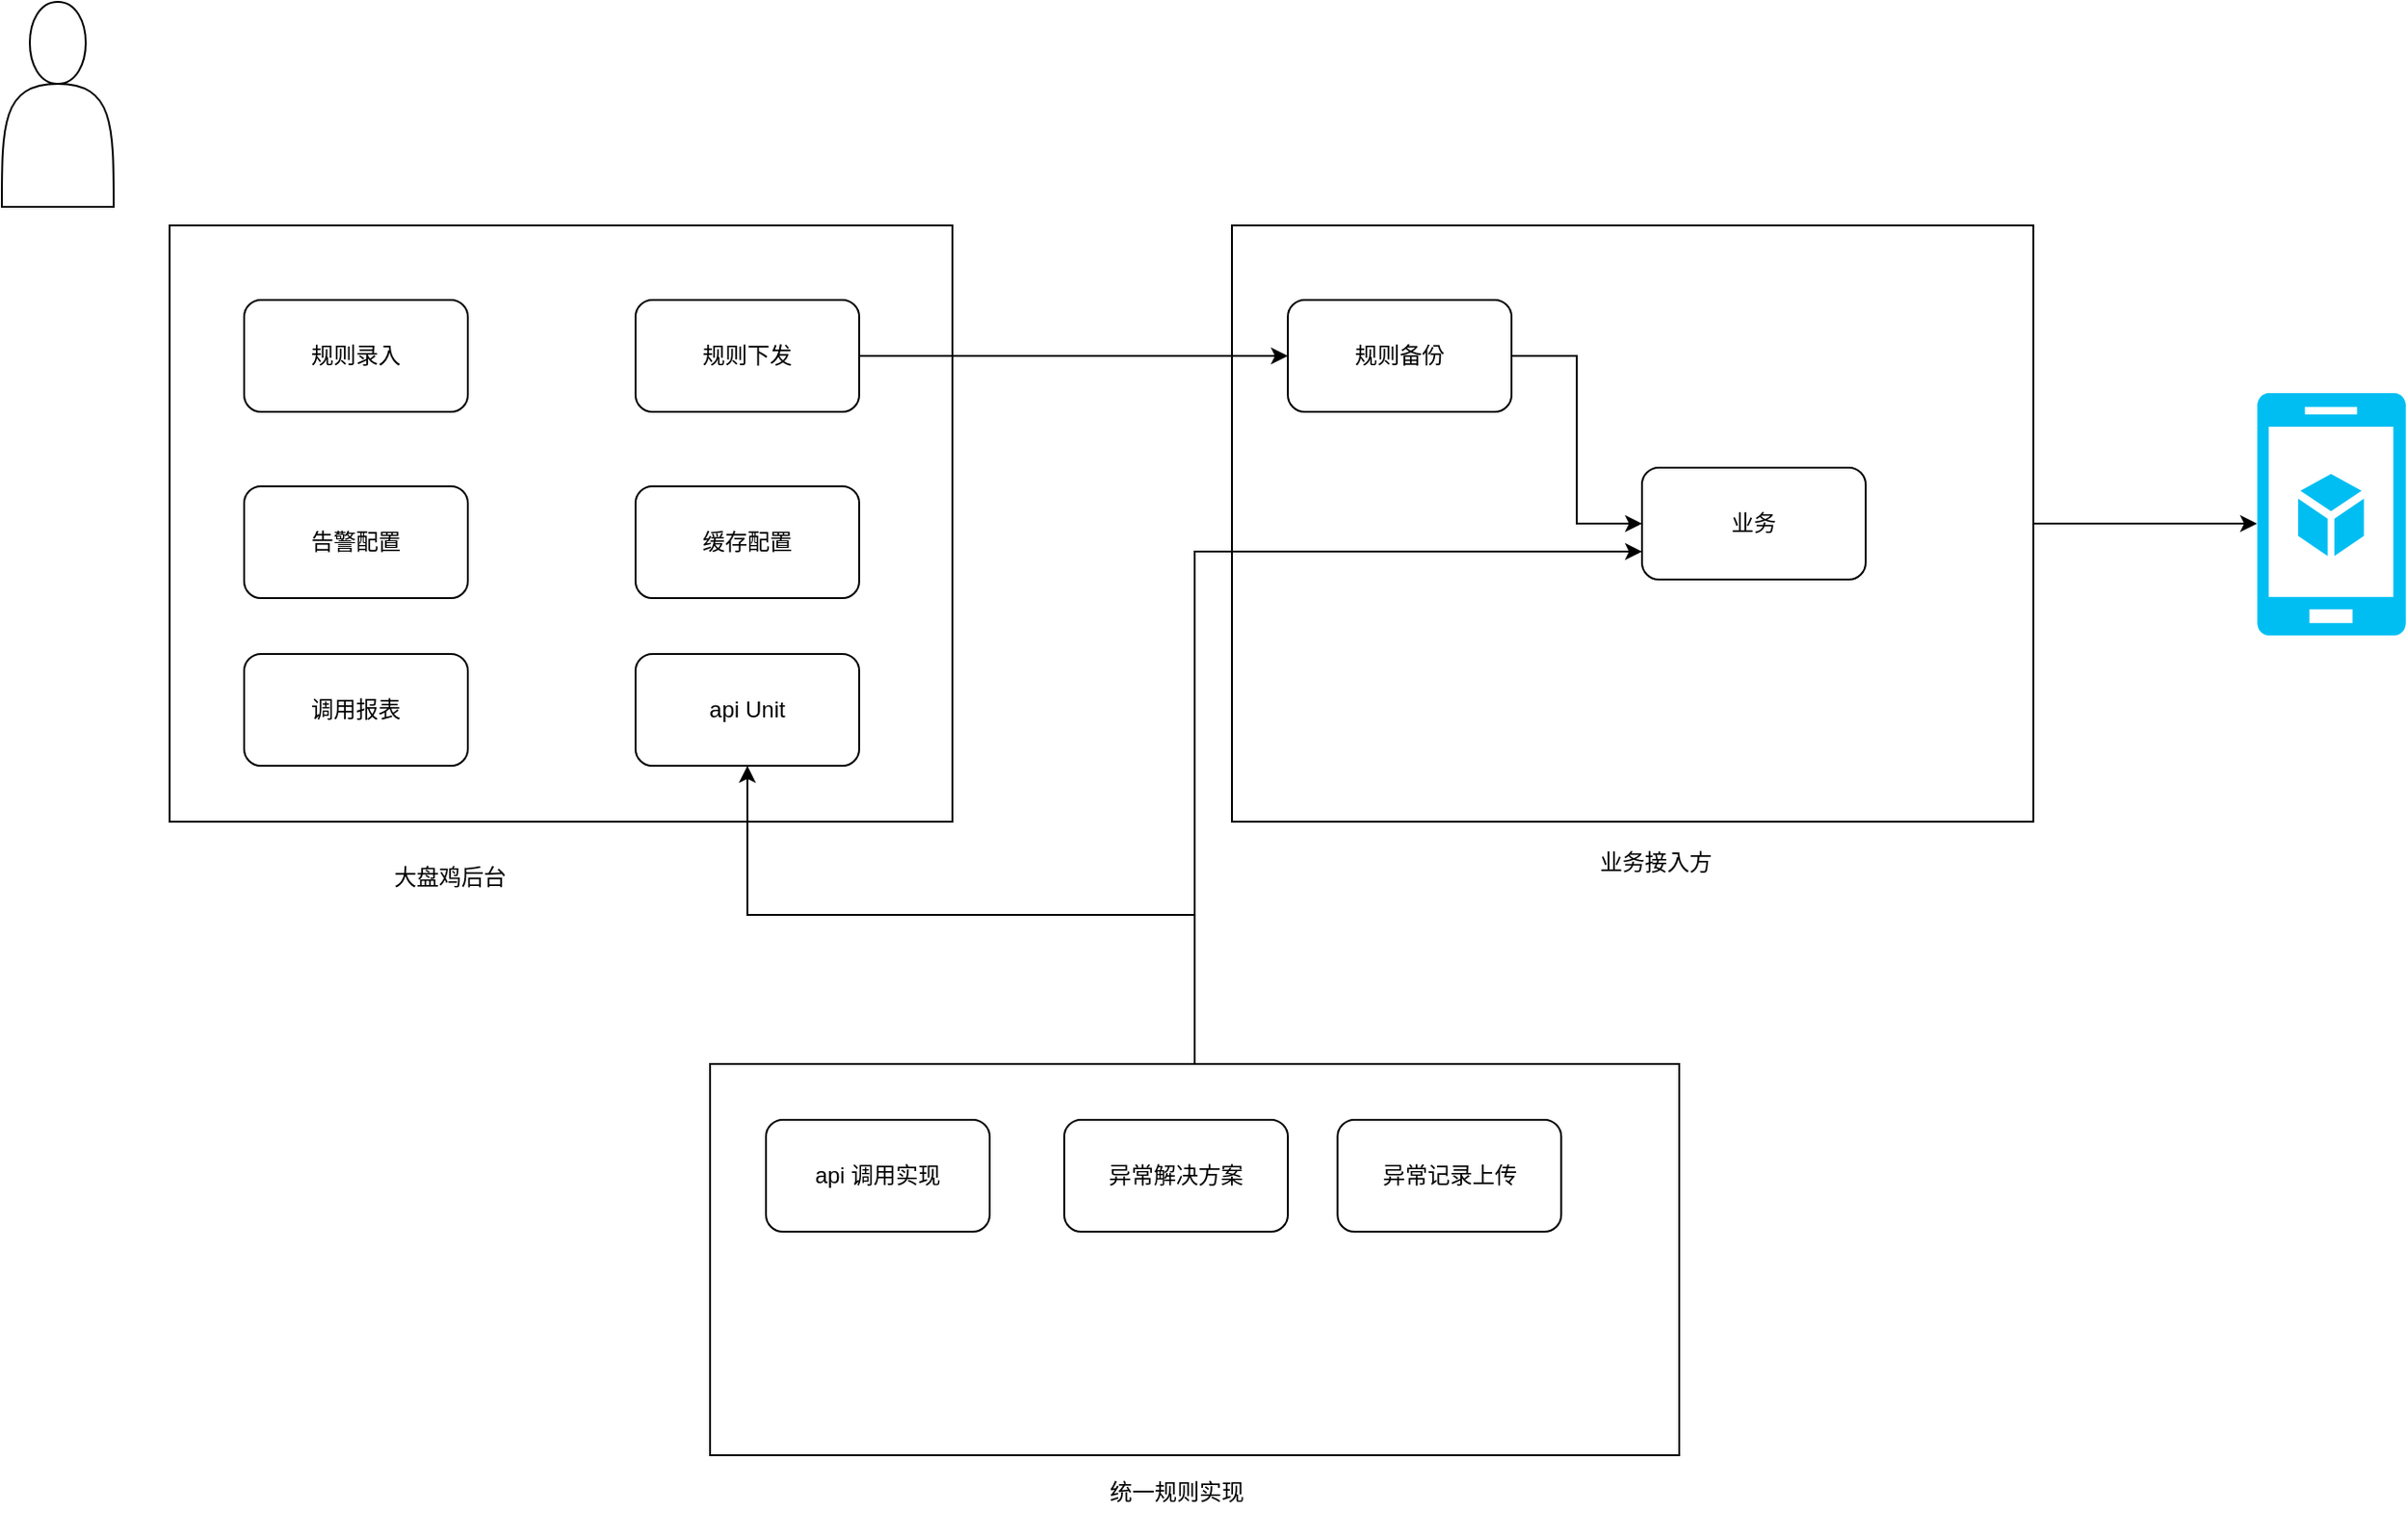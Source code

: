 <mxfile version="12.4.9" type="github">
  <diagram id="5FtXfE8RjN9_6a2D83A7" name="Page-1">
    <mxGraphModel dx="1422" dy="833" grid="1" gridSize="10" guides="1" tooltips="1" connect="1" arrows="1" fold="1" page="1" pageScale="1" pageWidth="1654" pageHeight="2336" math="0" shadow="0">
      <root>
        <mxCell id="0"/>
        <mxCell id="1" parent="0"/>
        <mxCell id="QCZ1JTYg6e06TpU6bpv8-36" style="edgeStyle=orthogonalEdgeStyle;rounded=0;orthogonalLoop=1;jettySize=auto;html=1;" edge="1" parent="1" source="QCZ1JTYg6e06TpU6bpv8-9">
          <mxGeometry relative="1" as="geometry">
            <mxPoint x="1260" y="360" as="targetPoint"/>
          </mxGeometry>
        </mxCell>
        <mxCell id="QCZ1JTYg6e06TpU6bpv8-9" value="" style="rounded=0;whiteSpace=wrap;html=1;" vertex="1" parent="1">
          <mxGeometry x="710" y="200" width="430" height="320" as="geometry"/>
        </mxCell>
        <mxCell id="QCZ1JTYg6e06TpU6bpv8-4" value="" style="rounded=0;whiteSpace=wrap;html=1;" vertex="1" parent="1">
          <mxGeometry x="140" y="200" width="420" height="320" as="geometry"/>
        </mxCell>
        <mxCell id="QCZ1JTYg6e06TpU6bpv8-5" value="规则录入" style="rounded=1;whiteSpace=wrap;html=1;" vertex="1" parent="1">
          <mxGeometry x="180" y="240" width="120" height="60" as="geometry"/>
        </mxCell>
        <mxCell id="QCZ1JTYg6e06TpU6bpv8-11" style="edgeStyle=orthogonalEdgeStyle;rounded=0;orthogonalLoop=1;jettySize=auto;html=1;exitX=1;exitY=0.5;exitDx=0;exitDy=0;" edge="1" parent="1" source="QCZ1JTYg6e06TpU6bpv8-6" target="QCZ1JTYg6e06TpU6bpv8-10">
          <mxGeometry relative="1" as="geometry"/>
        </mxCell>
        <mxCell id="QCZ1JTYg6e06TpU6bpv8-6" value="规则下发" style="rounded=1;whiteSpace=wrap;html=1;" vertex="1" parent="1">
          <mxGeometry x="390" y="240" width="120" height="60" as="geometry"/>
        </mxCell>
        <mxCell id="QCZ1JTYg6e06TpU6bpv8-7" value="告警配置" style="rounded=1;whiteSpace=wrap;html=1;" vertex="1" parent="1">
          <mxGeometry x="180" y="340" width="120" height="60" as="geometry"/>
        </mxCell>
        <mxCell id="QCZ1JTYg6e06TpU6bpv8-8" value="缓存配置" style="rounded=1;whiteSpace=wrap;html=1;" vertex="1" parent="1">
          <mxGeometry x="390" y="340" width="120" height="60" as="geometry"/>
        </mxCell>
        <mxCell id="QCZ1JTYg6e06TpU6bpv8-22" style="edgeStyle=orthogonalEdgeStyle;rounded=0;orthogonalLoop=1;jettySize=auto;html=1;exitX=1;exitY=0.5;exitDx=0;exitDy=0;entryX=0;entryY=0.5;entryDx=0;entryDy=0;" edge="1" parent="1" source="QCZ1JTYg6e06TpU6bpv8-10" target="QCZ1JTYg6e06TpU6bpv8-21">
          <mxGeometry relative="1" as="geometry"/>
        </mxCell>
        <mxCell id="QCZ1JTYg6e06TpU6bpv8-10" value="规则备份" style="rounded=1;whiteSpace=wrap;html=1;" vertex="1" parent="1">
          <mxGeometry x="740" y="240" width="120" height="60" as="geometry"/>
        </mxCell>
        <mxCell id="QCZ1JTYg6e06TpU6bpv8-12" value="api Unit" style="rounded=1;whiteSpace=wrap;html=1;" vertex="1" parent="1">
          <mxGeometry x="390" y="430" width="120" height="60" as="geometry"/>
        </mxCell>
        <mxCell id="QCZ1JTYg6e06TpU6bpv8-25" style="edgeStyle=orthogonalEdgeStyle;rounded=0;orthogonalLoop=1;jettySize=auto;html=1;exitX=0.5;exitY=0;exitDx=0;exitDy=0;entryX=0;entryY=0.75;entryDx=0;entryDy=0;" edge="1" parent="1" source="QCZ1JTYg6e06TpU6bpv8-13" target="QCZ1JTYg6e06TpU6bpv8-21">
          <mxGeometry relative="1" as="geometry"/>
        </mxCell>
        <mxCell id="QCZ1JTYg6e06TpU6bpv8-26" style="edgeStyle=orthogonalEdgeStyle;rounded=0;orthogonalLoop=1;jettySize=auto;html=1;exitX=0.5;exitY=0;exitDx=0;exitDy=0;" edge="1" parent="1" source="QCZ1JTYg6e06TpU6bpv8-13" target="QCZ1JTYg6e06TpU6bpv8-12">
          <mxGeometry relative="1" as="geometry"/>
        </mxCell>
        <mxCell id="QCZ1JTYg6e06TpU6bpv8-13" value="" style="rounded=0;whiteSpace=wrap;html=1;" vertex="1" parent="1">
          <mxGeometry x="430" y="650" width="520" height="210" as="geometry"/>
        </mxCell>
        <mxCell id="QCZ1JTYg6e06TpU6bpv8-14" value="api 调用实现" style="rounded=1;whiteSpace=wrap;html=1;" vertex="1" parent="1">
          <mxGeometry x="460" y="680" width="120" height="60" as="geometry"/>
        </mxCell>
        <mxCell id="QCZ1JTYg6e06TpU6bpv8-15" value="异常解决方案" style="rounded=1;whiteSpace=wrap;html=1;" vertex="1" parent="1">
          <mxGeometry x="620" y="680" width="120" height="60" as="geometry"/>
        </mxCell>
        <mxCell id="QCZ1JTYg6e06TpU6bpv8-16" value="异常记录上传" style="rounded=1;whiteSpace=wrap;html=1;" vertex="1" parent="1">
          <mxGeometry x="766.67" y="680" width="120" height="60" as="geometry"/>
        </mxCell>
        <mxCell id="QCZ1JTYg6e06TpU6bpv8-17" value="调用报表" style="rounded=1;whiteSpace=wrap;html=1;" vertex="1" parent="1">
          <mxGeometry x="180" y="430" width="120" height="60" as="geometry"/>
        </mxCell>
        <mxCell id="QCZ1JTYg6e06TpU6bpv8-20" value="" style="verticalLabelPosition=bottom;html=1;verticalAlign=top;align=center;strokeColor=none;fillColor=#00BEF2;shape=mxgraph.azure.mobile_services;pointerEvents=1;" vertex="1" parent="1">
          <mxGeometry x="1260" y="290" width="80" height="130" as="geometry"/>
        </mxCell>
        <mxCell id="QCZ1JTYg6e06TpU6bpv8-21" value="业务" style="rounded=1;whiteSpace=wrap;html=1;" vertex="1" parent="1">
          <mxGeometry x="930" y="330" width="120" height="60" as="geometry"/>
        </mxCell>
        <mxCell id="QCZ1JTYg6e06TpU6bpv8-33" value="" style="shape=actor;whiteSpace=wrap;html=1;" vertex="1" parent="1">
          <mxGeometry x="50" y="80" width="60" height="110" as="geometry"/>
        </mxCell>
        <mxCell id="QCZ1JTYg6e06TpU6bpv8-37" value="大盘鸡后台" style="text;html=1;align=center;verticalAlign=middle;resizable=0;points=[];autosize=1;" vertex="1" parent="1">
          <mxGeometry x="250" y="540" width="80" height="20" as="geometry"/>
        </mxCell>
        <mxCell id="QCZ1JTYg6e06TpU6bpv8-38" value="业务接入方" style="text;html=1;align=center;verticalAlign=middle;resizable=0;points=[];autosize=1;" vertex="1" parent="1">
          <mxGeometry x="897" y="532" width="80" height="20" as="geometry"/>
        </mxCell>
        <mxCell id="QCZ1JTYg6e06TpU6bpv8-39" value="统一规则实现" style="text;html=1;align=center;verticalAlign=middle;resizable=0;points=[];autosize=1;" vertex="1" parent="1">
          <mxGeometry x="635" y="870" width="90" height="20" as="geometry"/>
        </mxCell>
      </root>
    </mxGraphModel>
  </diagram>
</mxfile>
